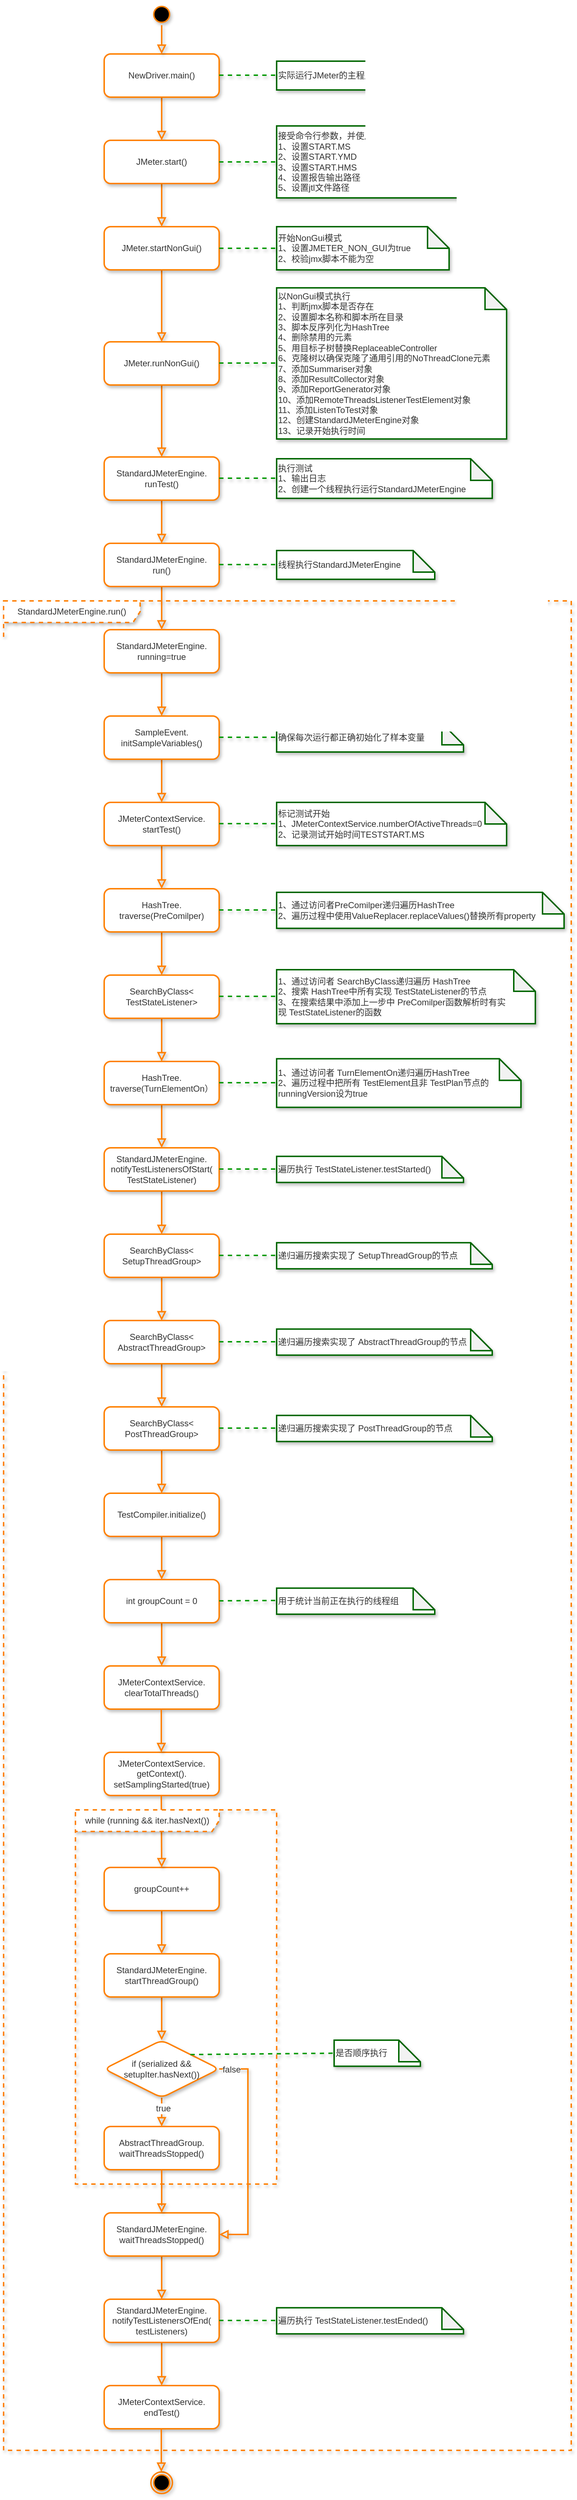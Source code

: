 <mxfile version="12.6.5" type="device" pages="2"><diagram id="C5RBs43oDa-KdzZeNtuy" name="StandardJMeterEngine"><mxGraphModel dx="1026" dy="514" grid="1" gridSize="10" guides="1" tooltips="1" connect="1" arrows="1" fold="1" page="1" pageScale="1" pageWidth="827" pageHeight="1169" math="0" shadow="0"><root><mxCell id="WIyWlLk6GJQsqaUBKTNV-0"/><mxCell id="WIyWlLk6GJQsqaUBKTNV-1" parent="WIyWlLk6GJQsqaUBKTNV-0"/><mxCell id="o8Spah7XaN1oYNO3SZMt-130" value="StandardJMeterEngine.run()" style="shape=umlFrame;whiteSpace=wrap;html=1;rounded=1;shadow=1;dashed=1;strokeColor=#FF8000;strokeWidth=2;fontColor=#333333;align=center;width=190;height=30;" parent="WIyWlLk6GJQsqaUBKTNV-1" vertex="1"><mxGeometry x="20" y="840" width="790" height="2570" as="geometry"/></mxCell><mxCell id="WIyWlLk6GJQsqaUBKTNV-2" value="" style="rounded=0;html=1;jettySize=auto;orthogonalLoop=1;fontSize=11;endArrow=block;endFill=0;endSize=8;strokeWidth=2;shadow=1;labelBackgroundColor=none;edgeStyle=orthogonalEdgeStyle;entryX=0.5;entryY=0;entryDx=0;entryDy=0;strokeColor=#FF8000;fontColor=#333333;" parent="WIyWlLk6GJQsqaUBKTNV-1" source="WIyWlLk6GJQsqaUBKTNV-3" target="o8Spah7XaN1oYNO3SZMt-0" edge="1"><mxGeometry relative="1" as="geometry"><mxPoint x="240" y="180" as="targetPoint"/></mxGeometry></mxCell><mxCell id="WIyWlLk6GJQsqaUBKTNV-3" value="NewDriver.main()" style="whiteSpace=wrap;html=1;fontSize=12;strokeWidth=2;shadow=1;rounded=1;strokeColor=#FF8000;fontColor=#333333;" parent="WIyWlLk6GJQsqaUBKTNV-1" vertex="1"><mxGeometry x="160" y="80" width="160" height="60" as="geometry"/></mxCell><mxCell id="o8Spah7XaN1oYNO3SZMt-3" value="" style="edgeStyle=orthogonalEdgeStyle;rounded=0;orthogonalLoop=1;jettySize=auto;html=1;shadow=1;strokeWidth=2;labelBackgroundColor=none;endFill=0;endArrow=block;endSize=8;strokeColor=#FF8000;fontColor=#333333;" parent="WIyWlLk6GJQsqaUBKTNV-1" source="o8Spah7XaN1oYNO3SZMt-0" target="o8Spah7XaN1oYNO3SZMt-2" edge="1"><mxGeometry relative="1" as="geometry"/></mxCell><mxCell id="o8Spah7XaN1oYNO3SZMt-0" value="JMeter.start()" style="rounded=1;whiteSpace=wrap;html=1;shadow=1;strokeWidth=2;strokeColor=#FF8000;fontColor=#333333;" parent="WIyWlLk6GJQsqaUBKTNV-1" vertex="1"><mxGeometry x="160" y="200" width="160" height="60" as="geometry"/></mxCell><mxCell id="o8Spah7XaN1oYNO3SZMt-9" value="" style="edgeStyle=orthogonalEdgeStyle;rounded=0;orthogonalLoop=1;jettySize=auto;html=1;shadow=1;labelBackgroundColor=none;endArrow=block;endFill=0;endSize=8;strokeColor=#FF8000;strokeWidth=2;fontColor=#333333;" parent="WIyWlLk6GJQsqaUBKTNV-1" source="o8Spah7XaN1oYNO3SZMt-2" target="o8Spah7XaN1oYNO3SZMt-8" edge="1"><mxGeometry relative="1" as="geometry"/></mxCell><mxCell id="o8Spah7XaN1oYNO3SZMt-2" value="JMeter.startNonGui()" style="rounded=1;whiteSpace=wrap;html=1;shadow=1;strokeWidth=2;strokeColor=#FF8000;fontColor=#333333;" parent="WIyWlLk6GJQsqaUBKTNV-1" vertex="1"><mxGeometry x="160" y="320" width="160" height="60" as="geometry"/></mxCell><mxCell id="o8Spah7XaN1oYNO3SZMt-15" value="" style="edgeStyle=orthogonalEdgeStyle;rounded=0;orthogonalLoop=1;jettySize=auto;html=1;shadow=1;labelBackgroundColor=none;endArrow=block;endFill=0;endSize=8;strokeColor=#FF8000;strokeWidth=2;fontColor=#333333;" parent="WIyWlLk6GJQsqaUBKTNV-1" source="o8Spah7XaN1oYNO3SZMt-8" target="o8Spah7XaN1oYNO3SZMt-14" edge="1"><mxGeometry relative="1" as="geometry"/></mxCell><mxCell id="o8Spah7XaN1oYNO3SZMt-8" value="JMeter.runNonGui()" style="rounded=1;whiteSpace=wrap;html=1;shadow=1;strokeWidth=2;strokeColor=#FF8000;fontColor=#333333;" parent="WIyWlLk6GJQsqaUBKTNV-1" vertex="1"><mxGeometry x="160" y="480" width="160" height="60" as="geometry"/></mxCell><mxCell id="o8Spah7XaN1oYNO3SZMt-20" value="" style="edgeStyle=orthogonalEdgeStyle;rounded=0;orthogonalLoop=1;jettySize=auto;html=1;shadow=1;labelBackgroundColor=none;endArrow=block;endFill=0;endSize=8;strokeColor=#FF8000;strokeWidth=2;fontColor=#333333;" parent="WIyWlLk6GJQsqaUBKTNV-1" source="o8Spah7XaN1oYNO3SZMt-14" target="o8Spah7XaN1oYNO3SZMt-19" edge="1"><mxGeometry relative="1" as="geometry"/></mxCell><mxCell id="o8Spah7XaN1oYNO3SZMt-14" value="StandardJMeterEngine.&lt;br&gt;runTest()" style="rounded=1;whiteSpace=wrap;html=1;shadow=1;strokeWidth=2;strokeColor=#FF8000;fontColor=#333333;" parent="WIyWlLk6GJQsqaUBKTNV-1" vertex="1"><mxGeometry x="160" y="640" width="160" height="60" as="geometry"/></mxCell><mxCell id="o8Spah7XaN1oYNO3SZMt-22" value="" style="edgeStyle=orthogonalEdgeStyle;rounded=0;orthogonalLoop=1;jettySize=auto;html=1;shadow=1;labelBackgroundColor=none;endArrow=block;endFill=0;endSize=8;strokeColor=#FF8000;strokeWidth=2;fontColor=#333333;" parent="WIyWlLk6GJQsqaUBKTNV-1" source="o8Spah7XaN1oYNO3SZMt-19" target="o8Spah7XaN1oYNO3SZMt-21" edge="1"><mxGeometry relative="1" as="geometry"/></mxCell><mxCell id="o8Spah7XaN1oYNO3SZMt-19" value="StandardJMeterEngine.&lt;br&gt;run()" style="rounded=1;whiteSpace=wrap;html=1;shadow=1;strokeWidth=2;strokeColor=#FF8000;fontColor=#333333;" parent="WIyWlLk6GJQsqaUBKTNV-1" vertex="1"><mxGeometry x="160" y="760" width="160" height="60" as="geometry"/></mxCell><mxCell id="o8Spah7XaN1oYNO3SZMt-24" value="" style="edgeStyle=orthogonalEdgeStyle;rounded=0;orthogonalLoop=1;jettySize=auto;html=1;shadow=1;labelBackgroundColor=none;endArrow=block;endFill=0;endSize=8;strokeColor=#FF8000;strokeWidth=2;fontColor=#333333;" parent="WIyWlLk6GJQsqaUBKTNV-1" source="o8Spah7XaN1oYNO3SZMt-21" target="o8Spah7XaN1oYNO3SZMt-23" edge="1"><mxGeometry relative="1" as="geometry"/></mxCell><mxCell id="o8Spah7XaN1oYNO3SZMt-21" value="StandardJMeterEngine.&lt;br&gt;running=true" style="rounded=1;whiteSpace=wrap;html=1;shadow=1;strokeWidth=2;strokeColor=#FF8000;fontColor=#333333;" parent="WIyWlLk6GJQsqaUBKTNV-1" vertex="1"><mxGeometry x="160" y="880" width="160" height="60" as="geometry"/></mxCell><mxCell id="o8Spah7XaN1oYNO3SZMt-41" value="" style="edgeStyle=orthogonalEdgeStyle;rounded=0;orthogonalLoop=1;jettySize=auto;html=1;shadow=1;labelBackgroundColor=none;endArrow=block;endFill=0;endSize=8;strokeColor=#FF8000;strokeWidth=2;fontColor=#333333;" parent="WIyWlLk6GJQsqaUBKTNV-1" source="o8Spah7XaN1oYNO3SZMt-23" target="o8Spah7XaN1oYNO3SZMt-40" edge="1"><mxGeometry relative="1" as="geometry"/></mxCell><mxCell id="o8Spah7XaN1oYNO3SZMt-23" value="&lt;div&gt;SampleEvent.&lt;/div&gt;&lt;div&gt;initSampleVariables()&lt;/div&gt;" style="rounded=1;whiteSpace=wrap;html=1;shadow=1;strokeWidth=2;strokeColor=#FF8000;fontColor=#333333;" parent="WIyWlLk6GJQsqaUBKTNV-1" vertex="1"><mxGeometry x="160" y="1000" width="160" height="60" as="geometry"/></mxCell><mxCell id="o8Spah7XaN1oYNO3SZMt-47" value="" style="edgeStyle=orthogonalEdgeStyle;rounded=0;orthogonalLoop=1;jettySize=auto;html=1;shadow=1;labelBackgroundColor=none;endArrow=block;endFill=0;endSize=8;strokeColor=#FF8000;strokeWidth=2;fontColor=#333333;" parent="WIyWlLk6GJQsqaUBKTNV-1" source="o8Spah7XaN1oYNO3SZMt-40" target="o8Spah7XaN1oYNO3SZMt-46" edge="1"><mxGeometry relative="1" as="geometry"/></mxCell><mxCell id="o8Spah7XaN1oYNO3SZMt-40" value="JMeterContextService.&lt;br&gt;startTest()" style="rounded=1;whiteSpace=wrap;html=1;shadow=1;strokeWidth=2;strokeColor=#FF8000;fontColor=#333333;" parent="WIyWlLk6GJQsqaUBKTNV-1" vertex="1"><mxGeometry x="160" y="1120" width="160" height="60" as="geometry"/></mxCell><mxCell id="o8Spah7XaN1oYNO3SZMt-52" value="" style="edgeStyle=orthogonalEdgeStyle;rounded=0;orthogonalLoop=1;jettySize=auto;html=1;shadow=1;labelBackgroundColor=none;endArrow=block;endFill=0;endSize=8;strokeColor=#FF8000;strokeWidth=2;fontColor=#333333;" parent="WIyWlLk6GJQsqaUBKTNV-1" source="o8Spah7XaN1oYNO3SZMt-46" target="o8Spah7XaN1oYNO3SZMt-51" edge="1"><mxGeometry relative="1" as="geometry"/></mxCell><mxCell id="o8Spah7XaN1oYNO3SZMt-46" value="&lt;div&gt;HashTree.&lt;/div&gt;&lt;div&gt;traverse(PreComilper)&lt;/div&gt;" style="rounded=1;whiteSpace=wrap;html=1;shadow=1;strokeWidth=2;strokeColor=#FF8000;fontColor=#333333;" parent="WIyWlLk6GJQsqaUBKTNV-1" vertex="1"><mxGeometry x="160" y="1240" width="160" height="60" as="geometry"/></mxCell><mxCell id="o8Spah7XaN1oYNO3SZMt-57" value="" style="edgeStyle=orthogonalEdgeStyle;rounded=0;orthogonalLoop=1;jettySize=auto;html=1;shadow=1;labelBackgroundColor=none;endArrow=block;endFill=0;endSize=8;strokeColor=#FF8000;strokeWidth=2;fontColor=#333333;" parent="WIyWlLk6GJQsqaUBKTNV-1" source="o8Spah7XaN1oYNO3SZMt-51" target="o8Spah7XaN1oYNO3SZMt-56" edge="1"><mxGeometry relative="1" as="geometry"/></mxCell><mxCell id="o8Spah7XaN1oYNO3SZMt-51" value="SearchByClass&amp;lt;&lt;br&gt;TestStateListener&amp;gt;" style="rounded=1;whiteSpace=wrap;html=1;shadow=1;strokeWidth=2;strokeColor=#FF8000;fontColor=#333333;" parent="WIyWlLk6GJQsqaUBKTNV-1" vertex="1"><mxGeometry x="160" y="1360" width="160" height="60" as="geometry"/></mxCell><mxCell id="o8Spah7XaN1oYNO3SZMt-63" value="" style="edgeStyle=orthogonalEdgeStyle;rounded=0;orthogonalLoop=1;jettySize=auto;html=1;shadow=1;labelBackgroundColor=none;endArrow=block;endFill=0;endSize=8;strokeColor=#FF8000;strokeWidth=2;fontColor=#333333;" parent="WIyWlLk6GJQsqaUBKTNV-1" source="o8Spah7XaN1oYNO3SZMt-56" target="o8Spah7XaN1oYNO3SZMt-62" edge="1"><mxGeometry relative="1" as="geometry"/></mxCell><mxCell id="o8Spah7XaN1oYNO3SZMt-56" value="HashTree.&lt;br&gt;traverse(TurnElementOn）" style="rounded=1;whiteSpace=wrap;html=1;shadow=1;strokeWidth=2;strokeColor=#FF8000;fontColor=#333333;" parent="WIyWlLk6GJQsqaUBKTNV-1" vertex="1"><mxGeometry x="160" y="1480" width="160" height="60" as="geometry"/></mxCell><mxCell id="o8Spah7XaN1oYNO3SZMt-68" value="" style="edgeStyle=orthogonalEdgeStyle;rounded=0;orthogonalLoop=1;jettySize=auto;html=1;shadow=1;labelBackgroundColor=none;endArrow=block;endFill=0;endSize=8;strokeColor=#FF8000;strokeWidth=2;fontColor=#333333;" parent="WIyWlLk6GJQsqaUBKTNV-1" source="o8Spah7XaN1oYNO3SZMt-62" target="o8Spah7XaN1oYNO3SZMt-67" edge="1"><mxGeometry relative="1" as="geometry"/></mxCell><mxCell id="o8Spah7XaN1oYNO3SZMt-62" value="StandardJMeterEngine.&lt;br&gt;notifyTestListenersOfStart(&lt;br&gt;TestStateListener)" style="rounded=1;whiteSpace=wrap;html=1;shadow=1;strokeWidth=2;strokeColor=#FF8000;fontColor=#333333;" parent="WIyWlLk6GJQsqaUBKTNV-1" vertex="1"><mxGeometry x="160" y="1600" width="160" height="60" as="geometry"/></mxCell><mxCell id="o8Spah7XaN1oYNO3SZMt-70" value="" style="edgeStyle=orthogonalEdgeStyle;rounded=0;orthogonalLoop=1;jettySize=auto;html=1;shadow=1;labelBackgroundColor=none;endArrow=block;endFill=0;endSize=8;strokeColor=#FF8000;strokeWidth=2;fontColor=#333333;" parent="WIyWlLk6GJQsqaUBKTNV-1" source="o8Spah7XaN1oYNO3SZMt-67" target="o8Spah7XaN1oYNO3SZMt-69" edge="1"><mxGeometry relative="1" as="geometry"/></mxCell><mxCell id="o8Spah7XaN1oYNO3SZMt-67" value="SearchByClass&amp;lt;&lt;br&gt;SetupThreadGroup&amp;gt;" style="rounded=1;whiteSpace=wrap;html=1;shadow=1;strokeWidth=2;strokeColor=#FF8000;fontColor=#333333;" parent="WIyWlLk6GJQsqaUBKTNV-1" vertex="1"><mxGeometry x="160" y="1720" width="160" height="60" as="geometry"/></mxCell><mxCell id="o8Spah7XaN1oYNO3SZMt-72" value="" style="edgeStyle=orthogonalEdgeStyle;rounded=0;orthogonalLoop=1;jettySize=auto;html=1;shadow=1;labelBackgroundColor=none;endArrow=block;endFill=0;endSize=8;strokeColor=#FF8000;strokeWidth=2;fontColor=#333333;" parent="WIyWlLk6GJQsqaUBKTNV-1" source="o8Spah7XaN1oYNO3SZMt-69" target="o8Spah7XaN1oYNO3SZMt-71" edge="1"><mxGeometry relative="1" as="geometry"/></mxCell><mxCell id="o8Spah7XaN1oYNO3SZMt-69" value="SearchByClass&amp;lt;&lt;br&gt;AbstractThreadGroup&amp;gt;" style="rounded=1;whiteSpace=wrap;html=1;shadow=1;strokeWidth=2;strokeColor=#FF8000;fontColor=#333333;" parent="WIyWlLk6GJQsqaUBKTNV-1" vertex="1"><mxGeometry x="160" y="1840" width="160" height="60" as="geometry"/></mxCell><mxCell id="o8Spah7XaN1oYNO3SZMt-80" value="" style="edgeStyle=orthogonalEdgeStyle;rounded=0;orthogonalLoop=1;jettySize=auto;html=1;shadow=1;labelBackgroundColor=none;endArrow=block;endFill=0;endSize=8;strokeColor=#FF8000;strokeWidth=2;fontColor=#333333;" parent="WIyWlLk6GJQsqaUBKTNV-1" source="o8Spah7XaN1oYNO3SZMt-71" target="o8Spah7XaN1oYNO3SZMt-79" edge="1"><mxGeometry relative="1" as="geometry"/></mxCell><mxCell id="o8Spah7XaN1oYNO3SZMt-71" value="SearchByClass&amp;lt;&lt;br&gt;PostThreadGroup&amp;gt;" style="rounded=1;whiteSpace=wrap;html=1;shadow=1;strokeWidth=2;strokeColor=#FF8000;fontColor=#333333;" parent="WIyWlLk6GJQsqaUBKTNV-1" vertex="1"><mxGeometry x="160" y="1960" width="160" height="60" as="geometry"/></mxCell><mxCell id="o8Spah7XaN1oYNO3SZMt-82" value="" style="edgeStyle=orthogonalEdgeStyle;rounded=0;orthogonalLoop=1;jettySize=auto;html=1;shadow=1;labelBackgroundColor=none;endArrow=block;endFill=0;endSize=8;strokeColor=#FF8000;strokeWidth=2;fontColor=#333333;" parent="WIyWlLk6GJQsqaUBKTNV-1" source="o8Spah7XaN1oYNO3SZMt-79" target="o8Spah7XaN1oYNO3SZMt-81" edge="1"><mxGeometry relative="1" as="geometry"/></mxCell><mxCell id="o8Spah7XaN1oYNO3SZMt-79" value="TestCompiler.initialize()" style="rounded=1;whiteSpace=wrap;html=1;shadow=1;strokeWidth=2;strokeColor=#FF8000;fontColor=#333333;" parent="WIyWlLk6GJQsqaUBKTNV-1" vertex="1"><mxGeometry x="160" y="2080" width="160" height="60" as="geometry"/></mxCell><mxCell id="o8Spah7XaN1oYNO3SZMt-84" value="" style="edgeStyle=orthogonalEdgeStyle;rounded=0;orthogonalLoop=1;jettySize=auto;html=1;shadow=1;labelBackgroundColor=none;endArrow=block;endFill=0;endSize=8;strokeColor=#FF8000;strokeWidth=2;fontColor=#333333;" parent="WIyWlLk6GJQsqaUBKTNV-1" source="o8Spah7XaN1oYNO3SZMt-81" target="o8Spah7XaN1oYNO3SZMt-83" edge="1"><mxGeometry relative="1" as="geometry"/></mxCell><mxCell id="o8Spah7XaN1oYNO3SZMt-81" value="int groupCount = 0" style="rounded=1;whiteSpace=wrap;html=1;shadow=1;strokeWidth=2;strokeColor=#FF8000;fontColor=#333333;" parent="WIyWlLk6GJQsqaUBKTNV-1" vertex="1"><mxGeometry x="160" y="2200" width="160" height="60" as="geometry"/></mxCell><mxCell id="o8Spah7XaN1oYNO3SZMt-98" value="" style="edgeStyle=orthogonalEdgeStyle;rounded=0;orthogonalLoop=1;jettySize=auto;html=1;shadow=1;labelBackgroundColor=none;endArrow=block;endFill=0;endSize=8;strokeColor=#FF8000;strokeWidth=2;fontColor=#333333;exitX=0.5;exitY=1;exitDx=0;exitDy=0;entryX=0.5;entryY=0;entryDx=0;entryDy=0;" parent="WIyWlLk6GJQsqaUBKTNV-1" source="o8Spah7XaN1oYNO3SZMt-92" target="o8Spah7XaN1oYNO3SZMt-108" edge="1"><mxGeometry relative="1" as="geometry"><mxPoint x="540" y="2640" as="sourcePoint"/><mxPoint x="340" y="2860" as="targetPoint"/><Array as="points"/></mxGeometry></mxCell><mxCell id="o8Spah7XaN1oYNO3SZMt-83" value="JMeterContextService.&lt;br&gt;clearTotalThreads()" style="rounded=1;whiteSpace=wrap;html=1;shadow=1;strokeWidth=2;strokeColor=#FF8000;fontColor=#333333;" parent="WIyWlLk6GJQsqaUBKTNV-1" vertex="1"><mxGeometry x="160" y="2320" width="160" height="60" as="geometry"/></mxCell><mxCell id="o8Spah7XaN1oYNO3SZMt-110" value="" style="edgeStyle=orthogonalEdgeStyle;rounded=0;orthogonalLoop=1;jettySize=auto;html=1;shadow=1;labelBackgroundColor=none;endArrow=block;endFill=0;endSize=8;strokeColor=#FF8000;strokeWidth=2;fontColor=#333333;exitX=0.5;exitY=1;exitDx=0;exitDy=0;" parent="WIyWlLk6GJQsqaUBKTNV-1" source="o8Spah7XaN1oYNO3SZMt-108" target="o8Spah7XaN1oYNO3SZMt-109" edge="1"><mxGeometry relative="1" as="geometry"><mxPoint x="380" y="2930" as="sourcePoint"/><Array as="points"><mxPoint x="240" y="2970"/><mxPoint x="240" y="2970"/></Array></mxGeometry></mxCell><mxCell id="o8Spah7XaN1oYNO3SZMt-114" value="true" style="text;html=1;align=center;verticalAlign=middle;resizable=0;points=[];labelBackgroundColor=#ffffff;fontColor=#333333;" parent="o8Spah7XaN1oYNO3SZMt-110" vertex="1" connectable="0"><mxGeometry x="-0.25" y="2" relative="1" as="geometry"><mxPoint as="offset"/></mxGeometry></mxCell><mxCell id="o8Spah7XaN1oYNO3SZMt-127" value="" style="edgeStyle=orthogonalEdgeStyle;rounded=0;orthogonalLoop=1;jettySize=auto;html=1;shadow=1;labelBackgroundColor=none;endArrow=block;endFill=0;endSize=8;strokeColor=#FF8000;strokeWidth=2;fontColor=#333333;" parent="WIyWlLk6GJQsqaUBKTNV-1" source="o8Spah7XaN1oYNO3SZMt-97" target="o8Spah7XaN1oYNO3SZMt-126" edge="1"><mxGeometry relative="1" as="geometry"/></mxCell><mxCell id="o8Spah7XaN1oYNO3SZMt-97" value="StandardJMeterEngine.&lt;br&gt;waitThreadsStopped()" style="rounded=1;whiteSpace=wrap;html=1;shadow=1;strokeWidth=2;strokeColor=#FF8000;fontColor=#333333;" parent="WIyWlLk6GJQsqaUBKTNV-1" vertex="1"><mxGeometry x="160" y="3080" width="160" height="60" as="geometry"/></mxCell><mxCell id="o8Spah7XaN1oYNO3SZMt-129" value="" style="edgeStyle=orthogonalEdgeStyle;rounded=0;orthogonalLoop=1;jettySize=auto;html=1;shadow=1;labelBackgroundColor=none;endArrow=block;endFill=0;endSize=8;strokeColor=#FF8000;strokeWidth=2;fontColor=#333333;" parent="WIyWlLk6GJQsqaUBKTNV-1" source="o8Spah7XaN1oYNO3SZMt-126" target="o8Spah7XaN1oYNO3SZMt-128" edge="1"><mxGeometry relative="1" as="geometry"/></mxCell><mxCell id="o8Spah7XaN1oYNO3SZMt-126" value="StandardJMeterEngine.&lt;br&gt;notifyTestListenersOfEnd(&lt;br&gt;testListeners)" style="rounded=1;whiteSpace=wrap;html=1;shadow=1;strokeWidth=2;strokeColor=#FF8000;fontColor=#333333;" parent="WIyWlLk6GJQsqaUBKTNV-1" vertex="1"><mxGeometry x="160" y="3200" width="160" height="60" as="geometry"/></mxCell><mxCell id="o8Spah7XaN1oYNO3SZMt-128" value="JMeterContextService.&lt;br&gt;endTest()" style="rounded=1;whiteSpace=wrap;html=1;shadow=1;strokeWidth=2;strokeColor=#FF8000;fontColor=#333333;" parent="WIyWlLk6GJQsqaUBKTNV-1" vertex="1"><mxGeometry x="160" y="3320" width="160" height="60" as="geometry"/></mxCell><mxCell id="o8Spah7XaN1oYNO3SZMt-109" value="AbstractThreadGroup.&lt;br&gt;waitThreadsStopped()" style="rounded=1;whiteSpace=wrap;html=1;shadow=1;strokeWidth=2;strokeColor=#FF8000;fontColor=#333333;" parent="WIyWlLk6GJQsqaUBKTNV-1" vertex="1"><mxGeometry x="160" y="2960" width="160" height="60" as="geometry"/></mxCell><mxCell id="o8Spah7XaN1oYNO3SZMt-103" value="JMeterContextService.&lt;br&gt;getContext().&lt;br&gt;setSamplingStarted(true)" style="rounded=1;whiteSpace=wrap;html=1;shadow=1;strokeWidth=2;strokeColor=#FF8000;fontColor=#333333;" parent="WIyWlLk6GJQsqaUBKTNV-1" vertex="1"><mxGeometry x="160" y="2440" width="160" height="60" as="geometry"/></mxCell><mxCell id="o8Spah7XaN1oYNO3SZMt-93" value="" style="edgeStyle=orthogonalEdgeStyle;rounded=0;orthogonalLoop=1;jettySize=auto;html=1;shadow=1;labelBackgroundColor=none;endArrow=block;endFill=0;endSize=8;strokeColor=#FF8000;strokeWidth=2;fontColor=#333333;" parent="WIyWlLk6GJQsqaUBKTNV-1" source="o8Spah7XaN1oYNO3SZMt-89" target="o8Spah7XaN1oYNO3SZMt-92" edge="1"><mxGeometry relative="1" as="geometry"/></mxCell><mxCell id="o8Spah7XaN1oYNO3SZMt-89" value="groupCount++" style="rounded=1;whiteSpace=wrap;html=1;shadow=1;strokeWidth=2;strokeColor=#FF8000;fontColor=#333333;" parent="WIyWlLk6GJQsqaUBKTNV-1" vertex="1"><mxGeometry x="160" y="2600" width="160" height="60" as="geometry"/></mxCell><mxCell id="o8Spah7XaN1oYNO3SZMt-92" value="StandardJMeterEngine.&lt;br&gt;startThreadGroup()" style="rounded=1;whiteSpace=wrap;html=1;shadow=1;strokeWidth=2;strokeColor=#FF8000;fontColor=#333333;" parent="WIyWlLk6GJQsqaUBKTNV-1" vertex="1"><mxGeometry x="160" y="2720" width="160" height="60" as="geometry"/></mxCell><mxCell id="o8Spah7XaN1oYNO3SZMt-4" value="&lt;span style=&quot;text-align: center&quot;&gt;接受命令行参数，并使用它们来确定如何启动JMeter&lt;br&gt;&lt;/span&gt;1、设置START.MS&lt;br&gt;2、设置START.YMD&lt;br&gt;3、设置START.HMS&lt;br&gt;4、设置报告输出路径&lt;br&gt;5、设置jtl文件路径" style="shape=note;whiteSpace=wrap;html=1;backgroundOutline=1;darkOpacity=0.05;rounded=1;shadow=1;strokeWidth=2;align=left;strokeColor=#006600;fontColor=#333333;" parent="WIyWlLk6GJQsqaUBKTNV-1" vertex="1"><mxGeometry x="400" y="180" width="320" height="100" as="geometry"/></mxCell><mxCell id="o8Spah7XaN1oYNO3SZMt-29" value="&lt;span style=&quot;text-align: center&quot;&gt;实际运行JMeter的主程序&lt;/span&gt;" style="shape=note;whiteSpace=wrap;html=1;backgroundOutline=1;darkOpacity=0.05;rounded=1;shadow=1;strokeWidth=2;align=left;strokeColor=#006600;fontColor=#333333;" parent="WIyWlLk6GJQsqaUBKTNV-1" vertex="1"><mxGeometry x="400" y="90" width="180" height="40" as="geometry"/></mxCell><mxCell id="o8Spah7XaN1oYNO3SZMt-5" value="" style="endArrow=none;dashed=1;html=1;shadow=1;labelBackgroundColor=none;strokeWidth=2;entryX=0;entryY=0.5;entryDx=0;entryDy=0;entryPerimeter=0;exitX=1;exitY=0.5;exitDx=0;exitDy=0;strokeColor=#009900;fontColor=#333333;" parent="WIyWlLk6GJQsqaUBKTNV-1" source="o8Spah7XaN1oYNO3SZMt-0" target="o8Spah7XaN1oYNO3SZMt-4" edge="1"><mxGeometry width="50" height="50" relative="1" as="geometry"><mxPoint x="330" y="260" as="sourcePoint"/><mxPoint x="380" y="210" as="targetPoint"/></mxGeometry></mxCell><mxCell id="o8Spah7XaN1oYNO3SZMt-6" value="&lt;span style=&quot;text-align: center&quot;&gt;开始NonGui模式&lt;br&gt;&lt;/span&gt;1、设置JMETER_NON_GUI为true&lt;br&gt;2、校验jmx脚本不能为空" style="shape=note;whiteSpace=wrap;html=1;backgroundOutline=1;darkOpacity=0.05;rounded=1;shadow=1;strokeWidth=2;align=left;strokeColor=#006600;fontColor=#333333;" parent="WIyWlLk6GJQsqaUBKTNV-1" vertex="1"><mxGeometry x="400" y="320" width="240" height="60" as="geometry"/></mxCell><mxCell id="o8Spah7XaN1oYNO3SZMt-10" value="&lt;span style=&quot;text-align: center&quot;&gt;以NonGui模式执行&lt;/span&gt;&lt;br&gt;1、判断jmx脚本是否存在&lt;br&gt;2、设置脚本名称和脚本所在目录&lt;br&gt;3、脚本反序列化为HashTree&lt;br&gt;4、&lt;span&gt;删除禁用的元素&lt;br&gt;5、&lt;/span&gt;&lt;span&gt;用目标子树替换ReplaceableController&lt;br&gt;6、&lt;/span&gt;&lt;span&gt;克隆树以确保克隆了通用引用的NoThreadClone元素&lt;br&gt;7、添加Summariser对象&lt;br&gt;8、添加ResultCollector对象&lt;br&gt;9、添加ReportGenerator对象&lt;br&gt;10、&lt;/span&gt;&lt;span&gt;添加RemoteThreadsListenerTestElement对象&lt;/span&gt;&lt;span&gt;&lt;div&gt;11、添加ListenToTest对象&lt;/div&gt;&lt;div&gt;12、&lt;span&gt;创建StandardJMeterEngine对象&lt;/span&gt;&lt;/div&gt;&lt;/span&gt;&lt;div&gt;13、记录开始执行时间&lt;/div&gt;" style="shape=note;whiteSpace=wrap;html=1;backgroundOutline=1;darkOpacity=0.05;rounded=1;shadow=1;strokeWidth=2;align=left;strokeColor=#006600;fontColor=#333333;" parent="WIyWlLk6GJQsqaUBKTNV-1" vertex="1"><mxGeometry x="400" y="405" width="320" height="210" as="geometry"/></mxCell><mxCell id="o8Spah7XaN1oYNO3SZMt-16" value="&lt;span style=&quot;text-align: center&quot;&gt;执行测试&lt;br&gt;&lt;/span&gt;1、输出日志&lt;br&gt;2、创建一个线程执行运行&lt;span style=&quot;text-align: center&quot;&gt;StandardJMeterEngine&lt;/span&gt;" style="shape=note;whiteSpace=wrap;html=1;backgroundOutline=1;darkOpacity=0.05;rounded=1;shadow=1;strokeWidth=2;align=left;strokeColor=#006600;fontColor=#333333;" parent="WIyWlLk6GJQsqaUBKTNV-1" vertex="1"><mxGeometry x="400" y="642.5" width="300" height="55" as="geometry"/></mxCell><mxCell id="o8Spah7XaN1oYNO3SZMt-32" value="&lt;span style=&quot;text-align: center&quot;&gt;线程执行&lt;/span&gt;&lt;span style=&quot;text-align: center&quot;&gt;StandardJMeterEngine&lt;/span&gt;" style="shape=note;whiteSpace=wrap;html=1;backgroundOutline=1;darkOpacity=0.05;rounded=1;shadow=1;strokeWidth=2;align=left;strokeColor=#006600;fontColor=#333333;" parent="WIyWlLk6GJQsqaUBKTNV-1" vertex="1"><mxGeometry x="400" y="770" width="220" height="40" as="geometry"/></mxCell><mxCell id="o8Spah7XaN1oYNO3SZMt-37" value="&lt;div style=&quot;text-align: center&quot;&gt;&lt;span&gt;确保每次运行都正确初始化了样本变量&lt;/span&gt;&lt;/div&gt;" style="shape=note;whiteSpace=wrap;html=1;backgroundOutline=1;darkOpacity=0.05;rounded=1;shadow=1;strokeWidth=2;align=left;strokeColor=#006600;fontColor=#333333;" parent="WIyWlLk6GJQsqaUBKTNV-1" vertex="1"><mxGeometry x="400" y="1010" width="260" height="40" as="geometry"/></mxCell><mxCell id="o8Spah7XaN1oYNO3SZMt-42" value="&lt;div style=&quot;&quot;&gt;标记测试开始&lt;/div&gt;&lt;div style=&quot;&quot;&gt;&lt;div&gt;1、JMeterContextService.numberOfActiveThreads=0&lt;/div&gt;&lt;div&gt;2、记录测试开始时间TESTSTART.MS&lt;/div&gt;&lt;/div&gt;" style="shape=note;whiteSpace=wrap;html=1;backgroundOutline=1;darkOpacity=0.05;rounded=1;shadow=1;strokeWidth=2;align=left;strokeColor=#006600;fontColor=#333333;" parent="WIyWlLk6GJQsqaUBKTNV-1" vertex="1"><mxGeometry x="400" y="1120" width="320" height="60" as="geometry"/></mxCell><mxCell id="o8Spah7XaN1oYNO3SZMt-48" value="&lt;div&gt;1、通过访问者PreComilper递归遍历HashTree&lt;/div&gt;&lt;div&gt;2、遍历过程中使用ValueReplacer.replaceValues()替换所有property&lt;/div&gt;" style="shape=note;whiteSpace=wrap;html=1;backgroundOutline=1;darkOpacity=0.05;rounded=1;shadow=1;strokeWidth=2;align=left;strokeColor=#006600;fontColor=#333333;" parent="WIyWlLk6GJQsqaUBKTNV-1" vertex="1"><mxGeometry x="400" y="1245" width="400" height="50" as="geometry"/></mxCell><mxCell id="o8Spah7XaN1oYNO3SZMt-53" value="1、通过访问者&amp;nbsp;&lt;span style=&quot;text-align: center&quot;&gt;SearchByClass递归遍历 HashTree&lt;br&gt;2、搜索 HashTree中所有实现 TestStateListener的节点&lt;br&gt;3、在搜索结果中添加上一步中 PreComilper函数解析时有实现&amp;nbsp;&lt;/span&gt;&lt;span style=&quot;text-align: center&quot;&gt;TestStateListener的函数&lt;/span&gt;&lt;span style=&quot;text-align: center&quot;&gt;&lt;br&gt;&lt;/span&gt;" style="shape=note;whiteSpace=wrap;html=1;backgroundOutline=1;darkOpacity=0.05;rounded=1;shadow=1;strokeWidth=2;align=left;strokeColor=#006600;fontColor=#333333;" parent="WIyWlLk6GJQsqaUBKTNV-1" vertex="1"><mxGeometry x="400" y="1352.5" width="360" height="75" as="geometry"/></mxCell><mxCell id="o8Spah7XaN1oYNO3SZMt-58" value="&lt;div&gt;1、通过访问者 TurnElementOn递归遍历HashTree&lt;/div&gt;&lt;div&gt;2、遍历过程中把所有 TestElement且非 TestPlan节点的 runningVersion设为true&lt;/div&gt;" style="shape=note;whiteSpace=wrap;html=1;backgroundOutline=1;darkOpacity=0.05;rounded=1;shadow=1;strokeWidth=2;align=left;strokeColor=#006600;fontColor=#333333;" parent="WIyWlLk6GJQsqaUBKTNV-1" vertex="1"><mxGeometry x="400" y="1476.25" width="340" height="67.5" as="geometry"/></mxCell><mxCell id="o8Spah7XaN1oYNO3SZMt-64" value="&lt;div style=&quot;text-align: center&quot;&gt;&lt;span&gt;遍历执行&amp;nbsp;&lt;/span&gt;&lt;span style=&quot;text-align: center&quot;&gt;TestStateListener.testStarted()&lt;/span&gt;&lt;/div&gt;" style="shape=note;whiteSpace=wrap;html=1;backgroundOutline=1;darkOpacity=0.05;rounded=1;shadow=1;strokeWidth=2;align=left;strokeColor=#006600;fontColor=#333333;" parent="WIyWlLk6GJQsqaUBKTNV-1" vertex="1"><mxGeometry x="400" y="1611.88" width="260" height="36.25" as="geometry"/></mxCell><mxCell id="o8Spah7XaN1oYNO3SZMt-7" value="" style="endArrow=none;dashed=1;html=1;shadow=1;labelBackgroundColor=none;strokeWidth=2;entryX=0;entryY=0.5;entryDx=0;entryDy=0;entryPerimeter=0;exitX=1;exitY=0.5;exitDx=0;exitDy=0;strokeColor=#009900;fontColor=#333333;" parent="WIyWlLk6GJQsqaUBKTNV-1" source="o8Spah7XaN1oYNO3SZMt-2" target="o8Spah7XaN1oYNO3SZMt-6" edge="1"><mxGeometry width="50" height="50" relative="1" as="geometry"><mxPoint x="330" y="350" as="sourcePoint"/><mxPoint x="330" y="430" as="targetPoint"/></mxGeometry></mxCell><mxCell id="o8Spah7XaN1oYNO3SZMt-13" value="" style="endArrow=none;dashed=1;html=1;shadow=1;labelBackgroundColor=none;strokeWidth=2;entryX=0;entryY=0.5;entryDx=0;entryDy=0;entryPerimeter=0;exitX=1;exitY=0.5;exitDx=0;exitDy=0;strokeColor=#009900;fontColor=#333333;" parent="WIyWlLk6GJQsqaUBKTNV-1" edge="1"><mxGeometry width="50" height="50" relative="1" as="geometry"><mxPoint x="320" y="509.5" as="sourcePoint"/><mxPoint x="400" y="509.5" as="targetPoint"/></mxGeometry></mxCell><mxCell id="o8Spah7XaN1oYNO3SZMt-18" value="" style="endArrow=none;dashed=1;html=1;shadow=1;labelBackgroundColor=none;strokeWidth=2;entryX=0;entryY=0.5;entryDx=0;entryDy=0;entryPerimeter=0;exitX=1;exitY=0.5;exitDx=0;exitDy=0;strokeColor=#009900;fontColor=#333333;" parent="WIyWlLk6GJQsqaUBKTNV-1" edge="1"><mxGeometry width="50" height="50" relative="1" as="geometry"><mxPoint x="320" y="669.5" as="sourcePoint"/><mxPoint x="400" y="669.5" as="targetPoint"/></mxGeometry></mxCell><mxCell id="o8Spah7XaN1oYNO3SZMt-31" value="" style="endArrow=none;dashed=1;html=1;shadow=1;labelBackgroundColor=none;strokeWidth=2;entryX=0;entryY=0.5;entryDx=0;entryDy=0;entryPerimeter=0;exitX=1;exitY=0.5;exitDx=0;exitDy=0;strokeColor=#009900;fontColor=#333333;" parent="WIyWlLk6GJQsqaUBKTNV-1" edge="1"><mxGeometry width="50" height="50" relative="1" as="geometry"><mxPoint x="320" y="109.5" as="sourcePoint"/><mxPoint x="400" y="109.5" as="targetPoint"/></mxGeometry></mxCell><mxCell id="o8Spah7XaN1oYNO3SZMt-36" value="" style="endArrow=none;dashed=1;html=1;shadow=1;labelBackgroundColor=none;strokeWidth=2;entryX=0;entryY=0.5;entryDx=0;entryDy=0;entryPerimeter=0;exitX=1;exitY=0.5;exitDx=0;exitDy=0;strokeColor=#009900;fontColor=#333333;" parent="WIyWlLk6GJQsqaUBKTNV-1" edge="1"><mxGeometry width="50" height="50" relative="1" as="geometry"><mxPoint x="320" y="789.5" as="sourcePoint"/><mxPoint x="400" y="789.5" as="targetPoint"/></mxGeometry></mxCell><mxCell id="o8Spah7XaN1oYNO3SZMt-39" value="" style="endArrow=none;dashed=1;html=1;shadow=1;labelBackgroundColor=none;strokeWidth=2;entryX=0;entryY=0.5;entryDx=0;entryDy=0;entryPerimeter=0;exitX=1;exitY=0.5;exitDx=0;exitDy=0;strokeColor=#009900;fontColor=#333333;" parent="WIyWlLk6GJQsqaUBKTNV-1" edge="1"><mxGeometry width="50" height="50" relative="1" as="geometry"><mxPoint x="320" y="1029.5" as="sourcePoint"/><mxPoint x="400" y="1029.5" as="targetPoint"/></mxGeometry></mxCell><mxCell id="o8Spah7XaN1oYNO3SZMt-45" value="" style="endArrow=none;dashed=1;html=1;shadow=1;labelBackgroundColor=none;strokeWidth=2;entryX=0;entryY=0.5;entryDx=0;entryDy=0;entryPerimeter=0;exitX=1;exitY=0.5;exitDx=0;exitDy=0;strokeColor=#009900;fontColor=#333333;" parent="WIyWlLk6GJQsqaUBKTNV-1" edge="1"><mxGeometry width="50" height="50" relative="1" as="geometry"><mxPoint x="320" y="1149.5" as="sourcePoint"/><mxPoint x="400" y="1149.5" as="targetPoint"/></mxGeometry></mxCell><mxCell id="o8Spah7XaN1oYNO3SZMt-50" value="" style="endArrow=none;dashed=1;html=1;shadow=1;labelBackgroundColor=none;strokeWidth=2;entryX=0;entryY=0.5;entryDx=0;entryDy=0;entryPerimeter=0;exitX=1;exitY=0.5;exitDx=0;exitDy=0;strokeColor=#009900;fontColor=#333333;" parent="WIyWlLk6GJQsqaUBKTNV-1" edge="1"><mxGeometry width="50" height="50" relative="1" as="geometry"><mxPoint x="320" y="1269.5" as="sourcePoint"/><mxPoint x="400" y="1269.5" as="targetPoint"/></mxGeometry></mxCell><mxCell id="o8Spah7XaN1oYNO3SZMt-55" value="" style="endArrow=none;dashed=1;html=1;shadow=1;labelBackgroundColor=none;strokeWidth=2;entryX=0;entryY=0.5;entryDx=0;entryDy=0;entryPerimeter=0;exitX=1;exitY=0.5;exitDx=0;exitDy=0;strokeColor=#009900;fontColor=#333333;" parent="WIyWlLk6GJQsqaUBKTNV-1" edge="1"><mxGeometry width="50" height="50" relative="1" as="geometry"><mxPoint x="320" y="1389.5" as="sourcePoint"/><mxPoint x="400" y="1389.5" as="targetPoint"/></mxGeometry></mxCell><mxCell id="o8Spah7XaN1oYNO3SZMt-60" value="" style="endArrow=none;dashed=1;html=1;shadow=1;labelBackgroundColor=none;strokeWidth=2;entryX=0;entryY=0.5;entryDx=0;entryDy=0;entryPerimeter=0;exitX=1;exitY=0.5;exitDx=0;exitDy=0;strokeColor=#009900;fontColor=#333333;" parent="WIyWlLk6GJQsqaUBKTNV-1" edge="1"><mxGeometry width="50" height="50" relative="1" as="geometry"><mxPoint x="320" y="1509.5" as="sourcePoint"/><mxPoint x="400" y="1509.5" as="targetPoint"/></mxGeometry></mxCell><mxCell id="o8Spah7XaN1oYNO3SZMt-66" value="" style="endArrow=none;dashed=1;html=1;shadow=1;labelBackgroundColor=none;strokeWidth=2;entryX=0;entryY=0.5;entryDx=0;entryDy=0;entryPerimeter=0;exitX=1;exitY=0.5;exitDx=0;exitDy=0;strokeColor=#009900;fontColor=#333333;" parent="WIyWlLk6GJQsqaUBKTNV-1" edge="1"><mxGeometry width="50" height="50" relative="1" as="geometry"><mxPoint x="320" y="1629.5" as="sourcePoint"/><mxPoint x="400" y="1629.5" as="targetPoint"/></mxGeometry></mxCell><mxCell id="o8Spah7XaN1oYNO3SZMt-73" value="&lt;div style=&quot;text-align: center&quot;&gt;递归遍历搜索实现了 PostThreadGroup的节点&lt;br&gt;&lt;/div&gt;" style="shape=note;whiteSpace=wrap;html=1;backgroundOutline=1;darkOpacity=0.05;rounded=1;shadow=1;strokeWidth=2;align=left;strokeColor=#006600;fontColor=#333333;" parent="WIyWlLk6GJQsqaUBKTNV-1" vertex="1"><mxGeometry x="400" y="1971.88" width="300" height="36.25" as="geometry"/></mxCell><mxCell id="o8Spah7XaN1oYNO3SZMt-119" value="&lt;div style=&quot;text-align: center&quot;&gt;用于统计当前正在执行的线程组&lt;/div&gt;" style="shape=note;whiteSpace=wrap;html=1;backgroundOutline=1;darkOpacity=0.05;rounded=1;shadow=1;strokeWidth=2;align=left;strokeColor=#006600;fontColor=#333333;" parent="WIyWlLk6GJQsqaUBKTNV-1" vertex="1"><mxGeometry x="400" y="2211.87" width="220" height="36.25" as="geometry"/></mxCell><mxCell id="o8Spah7XaN1oYNO3SZMt-116" value="&lt;div style=&quot;text-align: center&quot;&gt;是否顺序执行&lt;/div&gt;" style="shape=note;whiteSpace=wrap;html=1;backgroundOutline=1;darkOpacity=0.05;rounded=1;shadow=1;strokeWidth=2;align=left;strokeColor=#006600;fontColor=#333333;" parent="WIyWlLk6GJQsqaUBKTNV-1" vertex="1"><mxGeometry x="480" y="2840" width="120" height="36.25" as="geometry"/></mxCell><mxCell id="o8Spah7XaN1oYNO3SZMt-74" value="&lt;div style=&quot;text-align: center&quot;&gt;递归遍历搜索实现了 AbstractThreadGroup的节点&lt;br&gt;&lt;/div&gt;" style="shape=note;whiteSpace=wrap;html=1;backgroundOutline=1;darkOpacity=0.05;rounded=1;shadow=1;strokeWidth=2;align=left;strokeColor=#006600;fontColor=#333333;" parent="WIyWlLk6GJQsqaUBKTNV-1" vertex="1"><mxGeometry x="400" y="1851.88" width="300" height="36.25" as="geometry"/></mxCell><mxCell id="o8Spah7XaN1oYNO3SZMt-75" value="&lt;div style=&quot;text-align: center&quot;&gt;递归遍历搜索实现了 SetupThreadGroup的节点&lt;br&gt;&lt;/div&gt;" style="shape=note;whiteSpace=wrap;html=1;backgroundOutline=1;darkOpacity=0.05;rounded=1;shadow=1;strokeWidth=2;align=left;strokeColor=#006600;fontColor=#333333;" parent="WIyWlLk6GJQsqaUBKTNV-1" vertex="1"><mxGeometry x="400" y="1731.87" width="300" height="36.25" as="geometry"/></mxCell><mxCell id="o8Spah7XaN1oYNO3SZMt-76" value="" style="endArrow=none;dashed=1;html=1;shadow=1;labelBackgroundColor=none;strokeWidth=2;entryX=0;entryY=0.5;entryDx=0;entryDy=0;entryPerimeter=0;exitX=1;exitY=0.5;exitDx=0;exitDy=0;strokeColor=#009900;fontColor=#333333;" parent="WIyWlLk6GJQsqaUBKTNV-1" edge="1"><mxGeometry width="50" height="50" relative="1" as="geometry"><mxPoint x="320" y="1989.5" as="sourcePoint"/><mxPoint x="400" y="1989.5" as="targetPoint"/></mxGeometry></mxCell><mxCell id="o8Spah7XaN1oYNO3SZMt-77" value="" style="endArrow=none;dashed=1;html=1;shadow=1;labelBackgroundColor=none;strokeWidth=2;entryX=0;entryY=0.5;entryDx=0;entryDy=0;entryPerimeter=0;exitX=1;exitY=0.5;exitDx=0;exitDy=0;strokeColor=#009900;fontColor=#333333;" parent="WIyWlLk6GJQsqaUBKTNV-1" edge="1"><mxGeometry width="50" height="50" relative="1" as="geometry"><mxPoint x="320" y="1869.49" as="sourcePoint"/><mxPoint x="400" y="1869.49" as="targetPoint"/></mxGeometry></mxCell><mxCell id="o8Spah7XaN1oYNO3SZMt-78" value="" style="endArrow=none;dashed=1;html=1;shadow=1;labelBackgroundColor=none;strokeWidth=2;entryX=0;entryY=0.5;entryDx=0;entryDy=0;entryPerimeter=0;exitX=1;exitY=0.5;exitDx=0;exitDy=0;strokeColor=#009900;fontColor=#333333;" parent="WIyWlLk6GJQsqaUBKTNV-1" edge="1"><mxGeometry width="50" height="50" relative="1" as="geometry"><mxPoint x="320" y="1749.5" as="sourcePoint"/><mxPoint x="400" y="1749.5" as="targetPoint"/></mxGeometry></mxCell><mxCell id="o8Spah7XaN1oYNO3SZMt-87" value="" style="edgeStyle=orthogonalEdgeStyle;rounded=0;orthogonalLoop=1;jettySize=auto;html=1;shadow=1;labelBackgroundColor=none;endArrow=block;endFill=0;endSize=8;strokeColor=#FF8000;strokeWidth=2;fontColor=#333333;" parent="WIyWlLk6GJQsqaUBKTNV-1" edge="1"><mxGeometry relative="1" as="geometry"><mxPoint x="239.5" y="2380" as="sourcePoint"/><mxPoint x="240" y="2440" as="targetPoint"/><Array as="points"><mxPoint x="240" y="2440"/><mxPoint x="240" y="2440"/></Array></mxGeometry></mxCell><mxCell id="o8Spah7XaN1oYNO3SZMt-108" value="if (serialized &amp;amp;&amp;amp; setupIter.hasNext())" style="rhombus;whiteSpace=wrap;html=1;rounded=1;shadow=1;strokeColor=#FF8000;strokeWidth=2;fontColor=#333333;align=center;" parent="WIyWlLk6GJQsqaUBKTNV-1" vertex="1"><mxGeometry x="160" y="2840" width="160" height="80" as="geometry"/></mxCell><mxCell id="o8Spah7XaN1oYNO3SZMt-111" value="" style="edgeStyle=orthogonalEdgeStyle;rounded=0;orthogonalLoop=1;jettySize=auto;html=1;shadow=1;labelBackgroundColor=none;endArrow=block;endFill=0;endSize=8;strokeColor=#FF8000;strokeWidth=2;fontColor=#333333;exitX=0.5;exitY=1;exitDx=0;exitDy=0;entryX=0.5;entryY=0;entryDx=0;entryDy=0;" parent="WIyWlLk6GJQsqaUBKTNV-1" source="o8Spah7XaN1oYNO3SZMt-109" target="o8Spah7XaN1oYNO3SZMt-97" edge="1"><mxGeometry relative="1" as="geometry"><mxPoint x="110" y="3060" as="sourcePoint"/><mxPoint x="110" y="3180" as="targetPoint"/><Array as="points"><mxPoint x="240" y="3070"/><mxPoint x="240" y="3070"/></Array></mxGeometry></mxCell><mxCell id="o8Spah7XaN1oYNO3SZMt-113" value="" style="edgeStyle=orthogonalEdgeStyle;rounded=0;orthogonalLoop=1;jettySize=auto;html=1;shadow=1;labelBackgroundColor=none;endArrow=block;endFill=0;endSize=8;strokeColor=#FF8000;strokeWidth=2;fontColor=#333333;entryX=1;entryY=0.5;entryDx=0;entryDy=0;exitX=1;exitY=0.5;exitDx=0;exitDy=0;" parent="WIyWlLk6GJQsqaUBKTNV-1" source="o8Spah7XaN1oYNO3SZMt-108" target="o8Spah7XaN1oYNO3SZMt-97" edge="1"><mxGeometry relative="1" as="geometry"><mxPoint x="380" y="2930" as="sourcePoint"/><mxPoint x="380" y="3030" as="targetPoint"/><Array as="points"><mxPoint x="360" y="2880"/><mxPoint x="360" y="3110"/></Array></mxGeometry></mxCell><mxCell id="o8Spah7XaN1oYNO3SZMt-115" value="false" style="text;html=1;align=center;verticalAlign=middle;resizable=0;points=[];labelBackgroundColor=#ffffff;fontColor=#333333;" parent="o8Spah7XaN1oYNO3SZMt-113" vertex="1" connectable="0"><mxGeometry x="-0.892" y="-1" relative="1" as="geometry"><mxPoint as="offset"/></mxGeometry></mxCell><mxCell id="o8Spah7XaN1oYNO3SZMt-118" value="" style="endArrow=none;dashed=1;html=1;shadow=1;labelBackgroundColor=none;strokeWidth=2;exitX=1;exitY=0;exitDx=0;exitDy=0;strokeColor=#009900;fontColor=#333333;entryX=0;entryY=0.5;entryDx=0;entryDy=0;entryPerimeter=0;" parent="WIyWlLk6GJQsqaUBKTNV-1" source="o8Spah7XaN1oYNO3SZMt-108" target="o8Spah7XaN1oYNO3SZMt-116" edge="1"><mxGeometry width="50" height="50" relative="1" as="geometry"><mxPoint x="410" y="2920" as="sourcePoint"/><mxPoint x="520" y="2898.125" as="targetPoint"/></mxGeometry></mxCell><mxCell id="o8Spah7XaN1oYNO3SZMt-123" value="" style="endArrow=none;dashed=1;html=1;shadow=1;labelBackgroundColor=none;strokeWidth=2;exitX=1;exitY=0.5;exitDx=0;exitDy=0;strokeColor=#009900;fontColor=#333333;" parent="WIyWlLk6GJQsqaUBKTNV-1" edge="1"><mxGeometry width="50" height="50" relative="1" as="geometry"><mxPoint x="320" y="2229.49" as="sourcePoint"/><mxPoint x="400" y="2229" as="targetPoint"/></mxGeometry></mxCell><mxCell id="o8Spah7XaN1oYNO3SZMt-124" value="" style="edgeStyle=orthogonalEdgeStyle;rounded=0;orthogonalLoop=1;jettySize=auto;html=1;shadow=1;labelBackgroundColor=none;endArrow=block;endFill=0;endSize=8;strokeColor=#FF8000;strokeWidth=2;fontColor=#333333;entryX=0.5;entryY=0;entryDx=0;entryDy=0;" parent="WIyWlLk6GJQsqaUBKTNV-1" target="o8Spah7XaN1oYNO3SZMt-89" edge="1"><mxGeometry relative="1" as="geometry"><mxPoint x="239.5" y="2500" as="sourcePoint"/><mxPoint x="239.5" y="2560" as="targetPoint"/><Array as="points"/></mxGeometry></mxCell><mxCell id="o8Spah7XaN1oYNO3SZMt-96" value="&lt;span style=&quot;white-space: nowrap&quot;&gt;while (running &amp;amp;&amp;amp; iter.hasNext())&lt;/span&gt;" style="shape=umlFrame;whiteSpace=wrap;html=1;rounded=1;shadow=1;strokeColor=#FF8000;strokeWidth=2;fontColor=#333333;align=center;width=200;height=30;dashed=1;fontStyle=0" parent="WIyWlLk6GJQsqaUBKTNV-1" vertex="1"><mxGeometry x="120" y="2520" width="280" height="520" as="geometry"/></mxCell><mxCell id="o8Spah7XaN1oYNO3SZMt-131" value="" style="ellipse;html=1;shape=startState;fillColor=#000000;strokeColor=#FF8000;rounded=1;shadow=1;fontColor=#333333;align=center;strokeWidth=2;" parent="WIyWlLk6GJQsqaUBKTNV-1" vertex="1"><mxGeometry x="225" y="10" width="30" height="30" as="geometry"/></mxCell><mxCell id="o8Spah7XaN1oYNO3SZMt-132" value="" style="edgeStyle=orthogonalEdgeStyle;html=1;verticalAlign=middle;endArrow=block;endSize=8;strokeColor=#FF8000;shadow=1;labelBackgroundColor=none;fontColor=#333333;rounded=0;strokeWidth=2;endFill=0;" parent="WIyWlLk6GJQsqaUBKTNV-1" source="o8Spah7XaN1oYNO3SZMt-131" edge="1"><mxGeometry relative="1" as="geometry"><mxPoint x="240" y="80" as="targetPoint"/></mxGeometry></mxCell><mxCell id="o8Spah7XaN1oYNO3SZMt-135" value="" style="ellipse;html=1;shape=endState;fillColor=#000000;strokeColor=#FF8000;rounded=1;shadow=1;fontColor=#333333;align=center;strokeWidth=2;" parent="WIyWlLk6GJQsqaUBKTNV-1" vertex="1"><mxGeometry x="225" y="3440" width="30" height="30" as="geometry"/></mxCell><mxCell id="o8Spah7XaN1oYNO3SZMt-136" value="" style="edgeStyle=orthogonalEdgeStyle;rounded=0;orthogonalLoop=1;jettySize=auto;html=1;shadow=1;labelBackgroundColor=none;endArrow=block;endFill=0;endSize=8;strokeColor=#FF8000;strokeWidth=2;fontColor=#333333;" parent="WIyWlLk6GJQsqaUBKTNV-1" edge="1"><mxGeometry relative="1" as="geometry"><mxPoint x="239.5" y="3380" as="sourcePoint"/><mxPoint x="239.5" y="3440" as="targetPoint"/></mxGeometry></mxCell><mxCell id="o8Spah7XaN1oYNO3SZMt-137" value="&lt;div style=&quot;text-align: center&quot;&gt;&lt;span&gt;遍历执行&amp;nbsp;&lt;/span&gt;&lt;span style=&quot;text-align: center&quot;&gt;TestStateListener.testEnded()&lt;/span&gt;&lt;/div&gt;" style="shape=note;whiteSpace=wrap;html=1;backgroundOutline=1;darkOpacity=0.05;rounded=1;shadow=1;strokeWidth=2;align=left;strokeColor=#006600;fontColor=#333333;" parent="WIyWlLk6GJQsqaUBKTNV-1" vertex="1"><mxGeometry x="400" y="3211.88" width="260" height="36.25" as="geometry"/></mxCell><mxCell id="o8Spah7XaN1oYNO3SZMt-138" value="" style="endArrow=none;dashed=1;html=1;shadow=1;labelBackgroundColor=none;strokeWidth=2;entryX=0;entryY=0.5;entryDx=0;entryDy=0;entryPerimeter=0;exitX=1;exitY=0.5;exitDx=0;exitDy=0;strokeColor=#009900;fontColor=#333333;" parent="WIyWlLk6GJQsqaUBKTNV-1" edge="1"><mxGeometry width="50" height="50" relative="1" as="geometry"><mxPoint x="320" y="3229.5" as="sourcePoint"/><mxPoint x="400" y="3229.5" as="targetPoint"/></mxGeometry></mxCell></root></mxGraphModel></diagram><diagram id="p0dsLxFSV9zl0VhCCEeS" name="startThreadGroup"><mxGraphModel dx="1026" dy="514" grid="1" gridSize="10" guides="1" tooltips="1" connect="1" arrows="1" fold="1" page="1" pageScale="1" pageWidth="827" pageHeight="1169" math="0" shadow="0"><root><mxCell id="4paGYubnS1vnhUsBXG6g-0"/><mxCell id="4paGYubnS1vnhUsBXG6g-1" parent="4paGYubnS1vnhUsBXG6g-0"/><mxCell id="4paGYubnS1vnhUsBXG6g-2" value="" style="ellipse;html=1;shape=startState;fillColor=#000000;strokeColor=#FF8000;rounded=1;shadow=1;fontColor=#333333;align=center;strokeWidth=2;" parent="4paGYubnS1vnhUsBXG6g-1" vertex="1"><mxGeometry x="225" y="20" width="30" height="30" as="geometry"/></mxCell><mxCell id="4paGYubnS1vnhUsBXG6g-3" value="" style="edgeStyle=orthogonalEdgeStyle;html=1;verticalAlign=middle;strokeColor=#FF8000;shadow=1;labelBackgroundColor=none;fontColor=#333333;fontSize=12;strokeWidth=2;fillColor=#000000;entryX=0.5;entryY=0;entryDx=0;entryDy=0;entryPerimeter=0;" parent="4paGYubnS1vnhUsBXG6g-1" source="4paGYubnS1vnhUsBXG6g-2" target="azddn7NihJaY4mjxNAHA-3" edge="1"><mxGeometry relative="1" as="geometry"><mxPoint x="235" y="110" as="targetPoint"/></mxGeometry></mxCell><mxCell id="azddn7NihJaY4mjxNAHA-5" value="" style="edgeStyle=orthogonalEdgeStyle;rounded=0;orthogonalLoop=1;jettySize=auto;html=1;shadow=1;labelBackgroundColor=none;endArrow=block;endFill=0;endSize=8;strokeColor=#FF8000;strokeWidth=2;fontColor=#333333;" parent="4paGYubnS1vnhUsBXG6g-1" source="azddn7NihJaY4mjxNAHA-3" target="azddn7NihJaY4mjxNAHA-4" edge="1"><mxGeometry relative="1" as="geometry"/></mxCell><mxCell id="azddn7NihJaY4mjxNAHA-3" value="StandardJMeterEngine.&lt;br&gt;startThreadGroup()" style="rounded=1;whiteSpace=wrap;html=1;shadow=1;strokeWidth=2;strokeColor=#FF8000;fontColor=#333333;" parent="4paGYubnS1vnhUsBXG6g-1" vertex="1"><mxGeometry x="160" y="80" width="160" height="60" as="geometry"/></mxCell><mxCell id="azddn7NihJaY4mjxNAHA-7" value="" style="edgeStyle=orthogonalEdgeStyle;rounded=0;orthogonalLoop=1;jettySize=auto;html=1;shadow=1;labelBackgroundColor=none;endArrow=block;endFill=0;endSize=8;strokeColor=#FF8000;strokeWidth=2;fontColor=#333333;" parent="4paGYubnS1vnhUsBXG6g-1" source="azddn7NihJaY4mjxNAHA-4" target="azddn7NihJaY4mjxNAHA-6" edge="1"><mxGeometry relative="1" as="geometry"/></mxCell><mxCell id="azddn7NihJaY4mjxNAHA-4" value="ThreadGroup.start()" style="rounded=1;whiteSpace=wrap;html=1;shadow=1;strokeWidth=2;strokeColor=#FF8000;fontColor=#333333;" parent="4paGYubnS1vnhUsBXG6g-1" vertex="1"><mxGeometry x="160" y="201" width="160" height="60" as="geometry"/></mxCell><mxCell id="8aNgdziSi_qaIuUUEafZ-2" value="" style="edgeStyle=orthogonalEdgeStyle;rounded=0;orthogonalLoop=1;jettySize=auto;html=1;shadow=1;fontColor=#333333;strokeColor=#FF8000;strokeWidth=2;labelBackgroundColor=none;endFill=0;endArrow=block;endSize=8;exitX=0.5;exitY=1;exitDx=0;exitDy=0;" edge="1" parent="4paGYubnS1vnhUsBXG6g-1" source="4FHSrS6UG7dRvGLU_yL3-16" target="8aNgdziSi_qaIuUUEafZ-1"><mxGeometry relative="1" as="geometry"><mxPoint x="350" y="540" as="sourcePoint"/></mxGeometry></mxCell><mxCell id="4FHSrS6UG7dRvGLU_yL3-17" value="" style="edgeStyle=orthogonalEdgeStyle;rounded=0;orthogonalLoop=1;jettySize=auto;html=1;shadow=1;labelBackgroundColor=none;endArrow=block;endFill=0;endSize=8;strokeColor=#FF8000;strokeWidth=2;fontColor=#333333;" edge="1" parent="4paGYubnS1vnhUsBXG6g-1" source="azddn7NihJaY4mjxNAHA-6" target="4FHSrS6UG7dRvGLU_yL3-16"><mxGeometry relative="1" as="geometry"/></mxCell><mxCell id="azddn7NihJaY4mjxNAHA-6" value="ThreadGroup.&lt;br&gt;startNewThread()" style="rounded=1;whiteSpace=wrap;html=1;shadow=1;strokeWidth=2;strokeColor=#FF8000;fontColor=#333333;" parent="4paGYubnS1vnhUsBXG6g-1" vertex="1"><mxGeometry x="160" y="360" width="160" height="60" as="geometry"/></mxCell><mxCell id="4FHSrS6UG7dRvGLU_yL3-16" value="ThreadGroup.&lt;br&gt;makeThread()" style="rounded=1;whiteSpace=wrap;html=1;shadow=1;strokeWidth=2;strokeColor=#FF8000;fontColor=#333333;" vertex="1" parent="4paGYubnS1vnhUsBXG6g-1"><mxGeometry x="160" y="480" width="160" height="60" as="geometry"/></mxCell><mxCell id="8aNgdziSi_qaIuUUEafZ-4" value="" style="edgeStyle=orthogonalEdgeStyle;rounded=0;orthogonalLoop=1;jettySize=auto;html=1;shadow=1;fontColor=#333333;strokeColor=#FF8000;strokeWidth=2;labelBackgroundColor=none;endFill=0;endArrow=block;endSize=8;" edge="1" parent="4paGYubnS1vnhUsBXG6g-1" source="8aNgdziSi_qaIuUUEafZ-1" target="8aNgdziSi_qaIuUUEafZ-3"><mxGeometry relative="1" as="geometry"/></mxCell><mxCell id="8aNgdziSi_qaIuUUEafZ-1" value="JMeterThread.run()" style="rounded=1;whiteSpace=wrap;html=1;shadow=1;strokeWidth=2;strokeColor=#FF8000;fontColor=#333333;" vertex="1" parent="4paGYubnS1vnhUsBXG6g-1"><mxGeometry x="160" y="600" width="160" height="60" as="geometry"/></mxCell><mxCell id="4FHSrS6UG7dRvGLU_yL3-3" value="" style="edgeStyle=orthogonalEdgeStyle;rounded=0;orthogonalLoop=1;jettySize=auto;html=1;shadow=1;fontSize=11;fontColor=#333333;strokeColor=#FF8000;strokeWidth=2;labelBackgroundColor=none;endFill=0;endArrow=block;endSize=8;" edge="1" parent="4paGYubnS1vnhUsBXG6g-1" source="8aNgdziSi_qaIuUUEafZ-3" target="4FHSrS6UG7dRvGLU_yL3-2"><mxGeometry relative="1" as="geometry"/></mxCell><mxCell id="8aNgdziSi_qaIuUUEafZ-3" value="LoopIterationListener = initRun(threadContext)" style="rounded=1;whiteSpace=wrap;html=1;shadow=1;strokeWidth=2;strokeColor=#FF8000;fontColor=#333333;" vertex="1" parent="4paGYubnS1vnhUsBXG6g-1"><mxGeometry x="160" y="720" width="160" height="60" as="geometry"/></mxCell><mxCell id="4FHSrS6UG7dRvGLU_yL3-5" value="" style="edgeStyle=orthogonalEdgeStyle;rounded=0;orthogonalLoop=1;jettySize=auto;html=1;shadow=1;labelBackgroundColor=none;endArrow=block;endFill=0;endSize=8;strokeColor=#FF8000;strokeWidth=2;fontColor=#333333;" edge="1" parent="4paGYubnS1vnhUsBXG6g-1" source="4FHSrS6UG7dRvGLU_yL3-2" target="4FHSrS6UG7dRvGLU_yL3-4"><mxGeometry relative="1" as="geometry"/></mxCell><mxCell id="4FHSrS6UG7dRvGLU_yL3-2" value="JMeterThread.&lt;br&gt;processSampler()" style="rounded=1;whiteSpace=wrap;html=1;shadow=1;strokeWidth=2;strokeColor=#FF8000;fontColor=#333333;" vertex="1" parent="4paGYubnS1vnhUsBXG6g-1"><mxGeometry x="160" y="840" width="160" height="60" as="geometry"/></mxCell><mxCell id="4FHSrS6UG7dRvGLU_yL3-7" value="" style="edgeStyle=orthogonalEdgeStyle;rounded=0;orthogonalLoop=1;jettySize=auto;html=1;shadow=1;labelBackgroundColor=none;endArrow=block;endFill=0;endSize=8;strokeColor=#FF8000;strokeWidth=2;fontColor=#333333;" edge="1" parent="4paGYubnS1vnhUsBXG6g-1" source="4FHSrS6UG7dRvGLU_yL3-4" target="4FHSrS6UG7dRvGLU_yL3-6"><mxGeometry relative="1" as="geometry"/></mxCell><mxCell id="4FHSrS6UG7dRvGLU_yL3-4" value="JMeterThread.&lt;br&gt;executeSamplePackage()" style="rounded=1;whiteSpace=wrap;html=1;shadow=1;strokeWidth=2;strokeColor=#FF8000;fontColor=#333333;" vertex="1" parent="4paGYubnS1vnhUsBXG6g-1"><mxGeometry x="160" y="960" width="160" height="60" as="geometry"/></mxCell><mxCell id="4FHSrS6UG7dRvGLU_yL3-9" value="" style="edgeStyle=orthogonalEdgeStyle;rounded=0;orthogonalLoop=1;jettySize=auto;html=1;shadow=1;labelBackgroundColor=none;endArrow=block;endFill=0;endSize=8;strokeColor=#FF8000;strokeWidth=2;fontColor=#333333;" edge="1" parent="4paGYubnS1vnhUsBXG6g-1" source="4FHSrS6UG7dRvGLU_yL3-6" target="4FHSrS6UG7dRvGLU_yL3-8"><mxGeometry relative="1" as="geometry"/></mxCell><mxCell id="4FHSrS6UG7dRvGLU_yL3-6" value="PreProcessor.process()" style="rounded=1;whiteSpace=wrap;html=1;shadow=1;strokeWidth=2;strokeColor=#FF8000;fontColor=#333333;" vertex="1" parent="4paGYubnS1vnhUsBXG6g-1"><mxGeometry x="160" y="1080" width="160" height="60" as="geometry"/></mxCell><mxCell id="4FHSrS6UG7dRvGLU_yL3-11" value="" style="edgeStyle=orthogonalEdgeStyle;rounded=0;orthogonalLoop=1;jettySize=auto;html=1;shadow=1;labelBackgroundColor=none;endArrow=block;endFill=0;endSize=8;strokeColor=#FF8000;strokeWidth=2;fontColor=#333333;" edge="1" parent="4paGYubnS1vnhUsBXG6g-1" source="4FHSrS6UG7dRvGLU_yL3-8" target="4FHSrS6UG7dRvGLU_yL3-10"><mxGeometry relative="1" as="geometry"/></mxCell><mxCell id="4FHSrS6UG7dRvGLU_yL3-8" value="Sampler.sample()" style="rounded=1;whiteSpace=wrap;html=1;shadow=1;strokeWidth=2;strokeColor=#FF8000;fontColor=#333333;" vertex="1" parent="4paGYubnS1vnhUsBXG6g-1"><mxGeometry x="160" y="1200" width="160" height="60" as="geometry"/></mxCell><mxCell id="4FHSrS6UG7dRvGLU_yL3-13" value="" style="edgeStyle=orthogonalEdgeStyle;rounded=0;orthogonalLoop=1;jettySize=auto;html=1;shadow=1;labelBackgroundColor=none;endArrow=block;endFill=0;endSize=8;strokeColor=#FF8000;strokeWidth=2;fontColor=#333333;" edge="1" parent="4paGYubnS1vnhUsBXG6g-1" source="4FHSrS6UG7dRvGLU_yL3-10" target="4FHSrS6UG7dRvGLU_yL3-12"><mxGeometry relative="1" as="geometry"/></mxCell><mxCell id="4FHSrS6UG7dRvGLU_yL3-10" value="PostProcessor.process()" style="rounded=1;whiteSpace=wrap;html=1;shadow=1;strokeWidth=2;strokeColor=#FF8000;fontColor=#333333;" vertex="1" parent="4paGYubnS1vnhUsBXG6g-1"><mxGeometry x="160" y="1320" width="160" height="60" as="geometry"/></mxCell><mxCell id="4FHSrS6UG7dRvGLU_yL3-15" value="" style="edgeStyle=orthogonalEdgeStyle;rounded=0;orthogonalLoop=1;jettySize=auto;html=1;shadow=1;labelBackgroundColor=none;endArrow=block;endFill=0;endSize=8;strokeColor=#FF8000;strokeWidth=2;fontColor=#333333;" edge="1" parent="4paGYubnS1vnhUsBXG6g-1" source="4FHSrS6UG7dRvGLU_yL3-12" target="4FHSrS6UG7dRvGLU_yL3-14"><mxGeometry relative="1" as="geometry"/></mxCell><mxCell id="4FHSrS6UG7dRvGLU_yL3-12" value="JMeterThread.&lt;br&gt;processAssertion()" style="rounded=1;whiteSpace=wrap;html=1;shadow=1;strokeWidth=2;strokeColor=#FF8000;fontColor=#333333;" vertex="1" parent="4paGYubnS1vnhUsBXG6g-1"><mxGeometry x="160" y="1440" width="160" height="60" as="geometry"/></mxCell><mxCell id="yfKhUxv2BCu293LZ-bWc-1" value="" style="edgeStyle=orthogonalEdgeStyle;rounded=0;orthogonalLoop=1;jettySize=auto;html=1;shadow=1;labelBackgroundColor=none;endArrow=block;endFill=0;endSize=8;strokeColor=#FF8000;strokeWidth=2;fontColor=#333333;entryX=0.5;entryY=0;entryDx=0;entryDy=0;" edge="1" parent="4paGYubnS1vnhUsBXG6g-1" source="4FHSrS6UG7dRvGLU_yL3-14" target="yfKhUxv2BCu293LZ-bWc-2"><mxGeometry relative="1" as="geometry"><mxPoint x="240" y="1700" as="targetPoint"/></mxGeometry></mxCell><mxCell id="4FHSrS6UG7dRvGLU_yL3-14" value="SampleListener.&lt;br&gt;sampleOccurred(res)" style="rounded=1;whiteSpace=wrap;html=1;shadow=1;strokeWidth=2;strokeColor=#FF8000;fontColor=#333333;" vertex="1" parent="4paGYubnS1vnhUsBXG6g-1"><mxGeometry x="160" y="1560" width="160" height="60" as="geometry"/></mxCell><mxCell id="8aNgdziSi_qaIuUUEafZ-0" value="for (int threadNum = 0; running &amp;amp;&amp;amp; threadNum &amp;lt; numThreads; threadNum++)" style="shape=umlFrame;whiteSpace=wrap;html=1;width=300;height=40;rounded=1;shadow=1;dashed=1;fontColor=#333333;strokeColor=#FF8000;strokeWidth=2;" vertex="1" parent="4paGYubnS1vnhUsBXG6g-1"><mxGeometry x="80" y="280" width="320" height="1360" as="geometry"/></mxCell><mxCell id="4FHSrS6UG7dRvGLU_yL3-0" value="&lt;div&gt;1、设置 threadContext对象的各种属性&lt;/div&gt;&lt;div&gt;2、搜索所有实现了 ThreadListener类的节点并调用ThreadListener.threadStarted()&lt;/div&gt;" style="shape=note;whiteSpace=wrap;html=1;backgroundOutline=1;darkOpacity=0.05;rounded=1;shadow=1;strokeWidth=2;align=left;strokeColor=#006600;fontColor=#333333;" vertex="1" parent="4paGYubnS1vnhUsBXG6g-1"><mxGeometry x="440" y="720" width="320" height="60" as="geometry"/></mxCell><mxCell id="4FHSrS6UG7dRvGLU_yL3-1" value="" style="endArrow=none;dashed=1;html=1;shadow=1;labelBackgroundColor=none;strokeWidth=2;entryX=0;entryY=0.5;entryDx=0;entryDy=0;entryPerimeter=0;exitX=1;exitY=0.5;exitDx=0;exitDy=0;strokeColor=#009900;fontColor=#333333;" edge="1" parent="4paGYubnS1vnhUsBXG6g-1" target="4FHSrS6UG7dRvGLU_yL3-0"><mxGeometry width="50" height="50" relative="1" as="geometry"><mxPoint x="320" y="749.5" as="sourcePoint"/><mxPoint x="400" y="749.5" as="targetPoint"/></mxGeometry></mxCell><mxCell id="yfKhUxv2BCu293LZ-bWc-2" value="" style="ellipse;html=1;shape=endState;fillColor=#000000;strokeColor=#FF8000;rounded=1;shadow=1;fontColor=#333333;align=center;strokeWidth=2;" vertex="1" parent="4paGYubnS1vnhUsBXG6g-1"><mxGeometry x="225" y="1680" width="30" height="30" as="geometry"/></mxCell></root></mxGraphModel></diagram></mxfile>